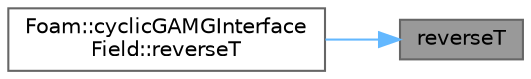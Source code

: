 digraph "reverseT"
{
 // LATEX_PDF_SIZE
  bgcolor="transparent";
  edge [fontname=Helvetica,fontsize=10,labelfontname=Helvetica,labelfontsize=10];
  node [fontname=Helvetica,fontsize=10,shape=box,height=0.2,width=0.4];
  rankdir="RL";
  Node1 [id="Node000001",label="reverseT",height=0.2,width=0.4,color="gray40", fillcolor="grey60", style="filled", fontcolor="black",tooltip=" "];
  Node1 -> Node2 [id="edge1_Node000001_Node000002",dir="back",color="steelblue1",style="solid",tooltip=" "];
  Node2 [id="Node000002",label="Foam::cyclicGAMGInterface\lField::reverseT",height=0.2,width=0.4,color="grey40", fillcolor="white", style="filled",URL="$classFoam_1_1cyclicGAMGInterfaceField.html#a4a45acfcb1366256a58a5cefe632f635",tooltip=" "];
}
